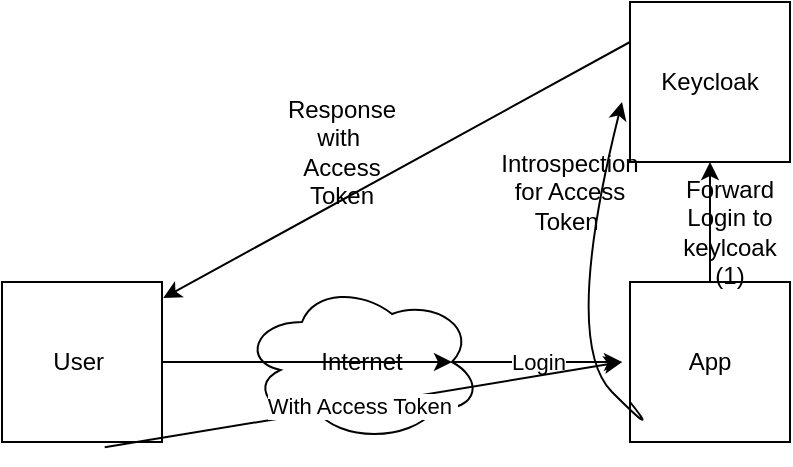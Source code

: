 <mxfile version="24.7.7">
  <diagram name="Page-1" id="w92eC_xvSqQ7IWrLKtXS">
    <mxGraphModel dx="794" dy="412" grid="1" gridSize="10" guides="1" tooltips="1" connect="1" arrows="1" fold="1" page="1" pageScale="1" pageWidth="827" pageHeight="1169" math="0" shadow="0">
      <root>
        <mxCell id="0" />
        <mxCell id="1" parent="0" />
        <mxCell id="8FZjNF3c-2PT4HTtmYqX-1" value="App" style="whiteSpace=wrap;html=1;aspect=fixed;" vertex="1" parent="1">
          <mxGeometry x="414" y="160" width="80" height="80" as="geometry" />
        </mxCell>
        <mxCell id="8FZjNF3c-2PT4HTtmYqX-3" value="User&amp;nbsp;" style="whiteSpace=wrap;html=1;aspect=fixed;" vertex="1" parent="1">
          <mxGeometry x="100" y="160" width="80" height="80" as="geometry" />
        </mxCell>
        <mxCell id="8FZjNF3c-2PT4HTtmYqX-4" value="Internet" style="ellipse;shape=cloud;whiteSpace=wrap;html=1;" vertex="1" parent="1">
          <mxGeometry x="220" y="160" width="120" height="80" as="geometry" />
        </mxCell>
        <mxCell id="8FZjNF3c-2PT4HTtmYqX-5" value="" style="endArrow=classic;html=1;rounded=0;exitX=0.875;exitY=0.5;exitDx=0;exitDy=0;exitPerimeter=0;" edge="1" parent="1" source="8FZjNF3c-2PT4HTtmYqX-4">
          <mxGeometry relative="1" as="geometry">
            <mxPoint x="360" y="220" as="sourcePoint" />
            <mxPoint x="410" y="200" as="targetPoint" />
          </mxGeometry>
        </mxCell>
        <mxCell id="8FZjNF3c-2PT4HTtmYqX-6" value="Login" style="edgeLabel;resizable=0;html=1;;align=center;verticalAlign=middle;" connectable="0" vertex="1" parent="8FZjNF3c-2PT4HTtmYqX-5">
          <mxGeometry relative="1" as="geometry" />
        </mxCell>
        <mxCell id="8FZjNF3c-2PT4HTtmYqX-9" value="Keycloak" style="whiteSpace=wrap;html=1;aspect=fixed;" vertex="1" parent="1">
          <mxGeometry x="414" y="20" width="80" height="80" as="geometry" />
        </mxCell>
        <mxCell id="8FZjNF3c-2PT4HTtmYqX-10" value="" style="endArrow=classic;html=1;rounded=0;entryX=0.5;entryY=1;entryDx=0;entryDy=0;exitX=0.5;exitY=0;exitDx=0;exitDy=0;" edge="1" parent="1" source="8FZjNF3c-2PT4HTtmYqX-1" target="8FZjNF3c-2PT4HTtmYqX-9">
          <mxGeometry width="50" height="50" relative="1" as="geometry">
            <mxPoint x="380" y="240" as="sourcePoint" />
            <mxPoint x="430" y="190" as="targetPoint" />
          </mxGeometry>
        </mxCell>
        <mxCell id="8FZjNF3c-2PT4HTtmYqX-12" value="" style="endArrow=classic;html=1;rounded=0;exitX=1;exitY=0.5;exitDx=0;exitDy=0;entryX=0.875;entryY=0.5;entryDx=0;entryDy=0;entryPerimeter=0;" edge="1" parent="1" source="8FZjNF3c-2PT4HTtmYqX-3" target="8FZjNF3c-2PT4HTtmYqX-4">
          <mxGeometry width="50" height="50" relative="1" as="geometry">
            <mxPoint x="380" y="240" as="sourcePoint" />
            <mxPoint x="230" y="200" as="targetPoint" />
          </mxGeometry>
        </mxCell>
        <mxCell id="8FZjNF3c-2PT4HTtmYqX-13" value="Forward Login to keylcoak (1)" style="text;html=1;align=center;verticalAlign=middle;whiteSpace=wrap;rounded=0;" vertex="1" parent="1">
          <mxGeometry x="434" y="120" width="60" height="30" as="geometry" />
        </mxCell>
        <mxCell id="8FZjNF3c-2PT4HTtmYqX-14" value="" style="endArrow=classic;html=1;rounded=0;exitX=0;exitY=0.25;exitDx=0;exitDy=0;entryX=1.008;entryY=0.1;entryDx=0;entryDy=0;entryPerimeter=0;" edge="1" parent="1" source="8FZjNF3c-2PT4HTtmYqX-9" target="8FZjNF3c-2PT4HTtmYqX-3">
          <mxGeometry width="50" height="50" relative="1" as="geometry">
            <mxPoint x="380" y="240" as="sourcePoint" />
            <mxPoint x="430" y="190" as="targetPoint" />
          </mxGeometry>
        </mxCell>
        <mxCell id="8FZjNF3c-2PT4HTtmYqX-15" value="Response with&amp;nbsp; Access Token" style="text;html=1;align=center;verticalAlign=middle;whiteSpace=wrap;rounded=0;" vertex="1" parent="1">
          <mxGeometry x="240" y="80" width="60" height="30" as="geometry" />
        </mxCell>
        <mxCell id="8FZjNF3c-2PT4HTtmYqX-16" value="" style="endArrow=classic;html=1;rounded=0;exitX=0.642;exitY=1.033;exitDx=0;exitDy=0;exitPerimeter=0;" edge="1" parent="1" source="8FZjNF3c-2PT4HTtmYqX-3">
          <mxGeometry relative="1" as="geometry">
            <mxPoint x="360" y="220" as="sourcePoint" />
            <mxPoint x="410" y="200" as="targetPoint" />
          </mxGeometry>
        </mxCell>
        <mxCell id="8FZjNF3c-2PT4HTtmYqX-17" value="Label" style="edgeLabel;resizable=0;html=1;;align=center;verticalAlign=middle;" connectable="0" vertex="1" parent="8FZjNF3c-2PT4HTtmYqX-16">
          <mxGeometry relative="1" as="geometry" />
        </mxCell>
        <mxCell id="8FZjNF3c-2PT4HTtmYqX-18" value="With Access Token&amp;nbsp;" style="edgeLabel;html=1;align=center;verticalAlign=middle;resizable=0;points=[];" vertex="1" connectable="0" parent="8FZjNF3c-2PT4HTtmYqX-16">
          <mxGeometry x="-0.015" relative="1" as="geometry">
            <mxPoint x="1" as="offset" />
          </mxGeometry>
        </mxCell>
        <mxCell id="8FZjNF3c-2PT4HTtmYqX-22" value="" style="curved=1;endArrow=classic;html=1;rounded=0;exitX=0;exitY=0.75;exitDx=0;exitDy=0;" edge="1" parent="1" source="8FZjNF3c-2PT4HTtmYqX-1">
          <mxGeometry width="50" height="50" relative="1" as="geometry">
            <mxPoint x="380" y="240" as="sourcePoint" />
            <mxPoint x="410" y="70" as="targetPoint" />
            <Array as="points">
              <mxPoint x="430" y="240" />
              <mxPoint x="380" y="190" />
            </Array>
          </mxGeometry>
        </mxCell>
        <mxCell id="8FZjNF3c-2PT4HTtmYqX-23" value="Introspection for Access Token&amp;nbsp;" style="text;html=1;align=center;verticalAlign=middle;whiteSpace=wrap;rounded=0;" vertex="1" parent="1">
          <mxGeometry x="354" y="100" width="60" height="30" as="geometry" />
        </mxCell>
      </root>
    </mxGraphModel>
  </diagram>
</mxfile>
